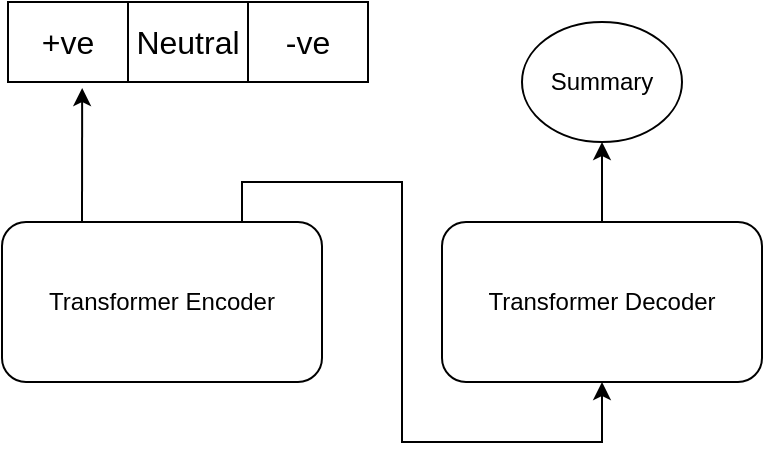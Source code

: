 <mxfile version="26.0.11">
  <diagram name="Page-1" id="zDbcuBKITNHPSq4OE92L">
    <mxGraphModel dx="1313" dy="790" grid="1" gridSize="10" guides="1" tooltips="1" connect="1" arrows="1" fold="1" page="1" pageScale="1" pageWidth="850" pageHeight="1100" math="0" shadow="0">
      <root>
        <mxCell id="0" />
        <mxCell id="1" parent="0" />
        <mxCell id="Z-_FQZT7pGOxMyaGMhQ0-1" value="&lt;div&gt;Transformer Encoder&lt;/div&gt;" style="rounded=1;whiteSpace=wrap;html=1;" vertex="1" parent="1">
          <mxGeometry x="120" y="320" width="160" height="80" as="geometry" />
        </mxCell>
        <mxCell id="Z-_FQZT7pGOxMyaGMhQ0-22" value="" style="edgeStyle=orthogonalEdgeStyle;rounded=0;orthogonalLoop=1;jettySize=auto;html=1;" edge="1" parent="1" source="Z-_FQZT7pGOxMyaGMhQ0-2" target="Z-_FQZT7pGOxMyaGMhQ0-21">
          <mxGeometry relative="1" as="geometry" />
        </mxCell>
        <mxCell id="Z-_FQZT7pGOxMyaGMhQ0-2" value="&lt;div&gt;Transformer Decoder&lt;/div&gt;" style="rounded=1;whiteSpace=wrap;html=1;" vertex="1" parent="1">
          <mxGeometry x="340" y="320" width="160" height="80" as="geometry" />
        </mxCell>
        <mxCell id="Z-_FQZT7pGOxMyaGMhQ0-6" value="" style="endArrow=classic;html=1;rounded=0;exitX=0.75;exitY=0;exitDx=0;exitDy=0;entryX=0.5;entryY=1;entryDx=0;entryDy=0;" edge="1" parent="1" source="Z-_FQZT7pGOxMyaGMhQ0-1" target="Z-_FQZT7pGOxMyaGMhQ0-2">
          <mxGeometry width="50" height="50" relative="1" as="geometry">
            <mxPoint x="400" y="440" as="sourcePoint" />
            <mxPoint x="450" y="390" as="targetPoint" />
            <Array as="points">
              <mxPoint x="240" y="300" />
              <mxPoint x="320" y="300" />
              <mxPoint x="320" y="430" />
              <mxPoint x="420" y="430" />
            </Array>
          </mxGeometry>
        </mxCell>
        <mxCell id="Z-_FQZT7pGOxMyaGMhQ0-7" value="" style="shape=table;startSize=0;container=1;collapsible=0;childLayout=tableLayout;fontSize=16;" vertex="1" parent="1">
          <mxGeometry x="123" y="210" width="180" height="40" as="geometry" />
        </mxCell>
        <mxCell id="Z-_FQZT7pGOxMyaGMhQ0-8" value="" style="shape=tableRow;horizontal=0;startSize=0;swimlaneHead=0;swimlaneBody=0;strokeColor=inherit;top=0;left=0;bottom=0;right=0;collapsible=0;dropTarget=0;fillColor=none;points=[[0,0.5],[1,0.5]];portConstraint=eastwest;fontSize=16;" vertex="1" parent="Z-_FQZT7pGOxMyaGMhQ0-7">
          <mxGeometry width="180" height="40" as="geometry" />
        </mxCell>
        <mxCell id="Z-_FQZT7pGOxMyaGMhQ0-9" value="+ve" style="shape=partialRectangle;html=1;whiteSpace=wrap;connectable=0;strokeColor=inherit;overflow=hidden;fillColor=none;top=0;left=0;bottom=0;right=0;pointerEvents=1;fontSize=16;" vertex="1" parent="Z-_FQZT7pGOxMyaGMhQ0-8">
          <mxGeometry width="60" height="40" as="geometry">
            <mxRectangle width="60" height="40" as="alternateBounds" />
          </mxGeometry>
        </mxCell>
        <mxCell id="Z-_FQZT7pGOxMyaGMhQ0-10" value="Neutral" style="shape=partialRectangle;html=1;whiteSpace=wrap;connectable=0;strokeColor=inherit;overflow=hidden;fillColor=none;top=0;left=0;bottom=0;right=0;pointerEvents=1;fontSize=16;" vertex="1" parent="Z-_FQZT7pGOxMyaGMhQ0-8">
          <mxGeometry x="60" width="60" height="40" as="geometry">
            <mxRectangle width="60" height="40" as="alternateBounds" />
          </mxGeometry>
        </mxCell>
        <mxCell id="Z-_FQZT7pGOxMyaGMhQ0-11" value="-ve" style="shape=partialRectangle;html=1;whiteSpace=wrap;connectable=0;strokeColor=inherit;overflow=hidden;fillColor=none;top=0;left=0;bottom=0;right=0;pointerEvents=1;fontSize=16;" vertex="1" parent="Z-_FQZT7pGOxMyaGMhQ0-8">
          <mxGeometry x="120" width="60" height="40" as="geometry">
            <mxRectangle width="60" height="40" as="alternateBounds" />
          </mxGeometry>
        </mxCell>
        <mxCell id="Z-_FQZT7pGOxMyaGMhQ0-20" value="" style="endArrow=classic;html=1;rounded=0;entryX=0.206;entryY=1.075;entryDx=0;entryDy=0;entryPerimeter=0;exitX=0.25;exitY=0;exitDx=0;exitDy=0;" edge="1" parent="1" source="Z-_FQZT7pGOxMyaGMhQ0-1" target="Z-_FQZT7pGOxMyaGMhQ0-8">
          <mxGeometry width="50" height="50" relative="1" as="geometry">
            <mxPoint x="160" y="300" as="sourcePoint" />
            <mxPoint x="450" y="390" as="targetPoint" />
          </mxGeometry>
        </mxCell>
        <mxCell id="Z-_FQZT7pGOxMyaGMhQ0-21" value="Summary" style="ellipse;whiteSpace=wrap;html=1;" vertex="1" parent="1">
          <mxGeometry x="380" y="220" width="80" height="60" as="geometry" />
        </mxCell>
      </root>
    </mxGraphModel>
  </diagram>
</mxfile>
